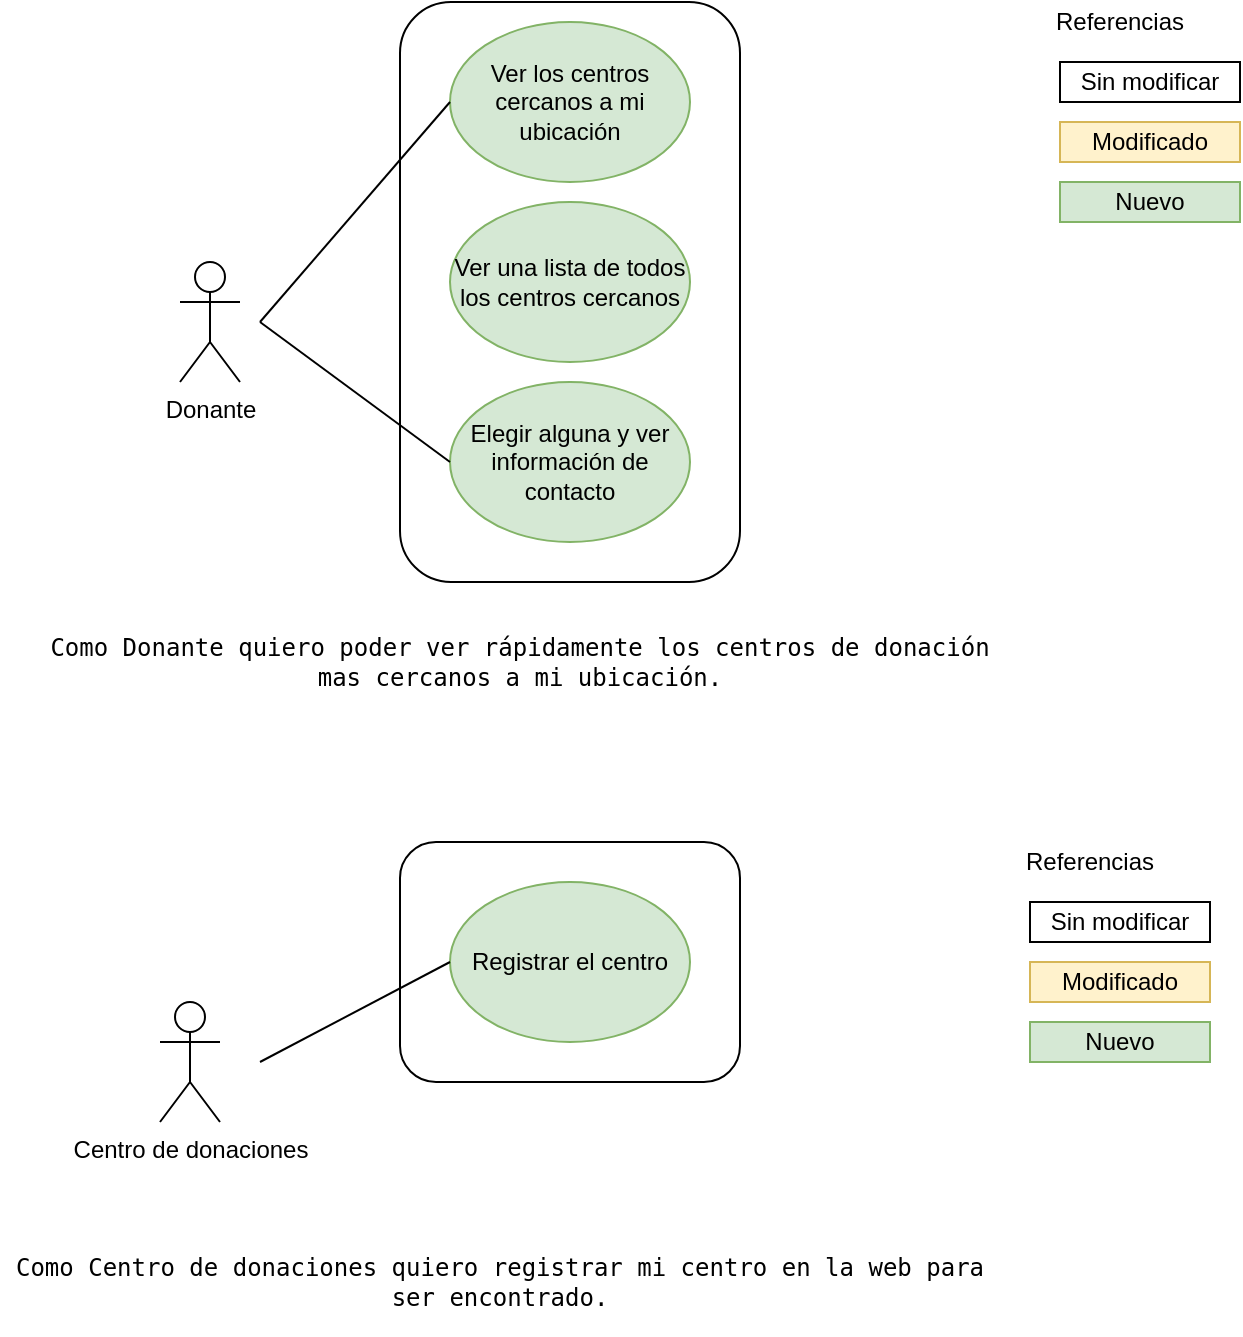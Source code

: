 <mxfile version="13.6.6"><diagram id="XvY0q06TiR-3nZMmK5WU" name="Page-1"><mxGraphModel dx="1185" dy="658" grid="1" gridSize="10" guides="1" tooltips="1" connect="1" arrows="1" fold="1" page="1" pageScale="1" pageWidth="827" pageHeight="1169" math="0" shadow="0"><root><mxCell id="0"/><mxCell id="1" parent="0"/><mxCell id="z7qrARZtTIQGmsTzKQOB-1" value="Donante" style="shape=umlActor;verticalLabelPosition=bottom;verticalAlign=top;html=1;outlineConnect=0;" vertex="1" parent="1"><mxGeometry x="120" y="140" width="30" height="60" as="geometry"/></mxCell><mxCell id="z7qrARZtTIQGmsTzKQOB-2" value="Centro de donaciones" style="shape=umlActor;verticalLabelPosition=bottom;verticalAlign=top;html=1;outlineConnect=0;" vertex="1" parent="1"><mxGeometry x="110" y="510" width="30" height="60" as="geometry"/></mxCell><mxCell id="z7qrARZtTIQGmsTzKQOB-3" value="" style="rounded=1;whiteSpace=wrap;html=1;" vertex="1" parent="1"><mxGeometry x="230" y="10" width="170" height="290" as="geometry"/></mxCell><mxCell id="z7qrARZtTIQGmsTzKQOB-4" value="&lt;p&gt;&lt;code&gt;Como Donante quiero poder ver rápidamente los centros de donación mas cercanos a mi ubicación.&lt;/code&gt;&lt;/p&gt;" style="text;html=1;strokeColor=none;fillColor=none;align=center;verticalAlign=middle;whiteSpace=wrap;rounded=0;" vertex="1" parent="1"><mxGeometry x="40" y="320" width="500" height="40" as="geometry"/></mxCell><mxCell id="z7qrARZtTIQGmsTzKQOB-5" value="Ver los centros cercanos a mi ubicación" style="ellipse;whiteSpace=wrap;html=1;fillColor=#d5e8d4;strokeColor=#82b366;" vertex="1" parent="1"><mxGeometry x="255" y="20" width="120" height="80" as="geometry"/></mxCell><mxCell id="z7qrARZtTIQGmsTzKQOB-6" value="Elegir alguna y ver información de contacto" style="ellipse;whiteSpace=wrap;html=1;fillColor=#d5e8d4;strokeColor=#82b366;" vertex="1" parent="1"><mxGeometry x="255" y="200" width="120" height="80" as="geometry"/></mxCell><mxCell id="z7qrARZtTIQGmsTzKQOB-10" value="" style="endArrow=none;html=1;entryX=0;entryY=0.5;entryDx=0;entryDy=0;" edge="1" parent="1" target="z7qrARZtTIQGmsTzKQOB-6"><mxGeometry width="50" height="50" relative="1" as="geometry"><mxPoint x="160" y="170" as="sourcePoint"/><mxPoint x="220" y="140" as="targetPoint"/></mxGeometry></mxCell><mxCell id="z7qrARZtTIQGmsTzKQOB-11" value="" style="endArrow=none;html=1;entryX=0;entryY=0.5;entryDx=0;entryDy=0;" edge="1" parent="1" target="z7qrARZtTIQGmsTzKQOB-5"><mxGeometry width="50" height="50" relative="1" as="geometry"><mxPoint x="160" y="170" as="sourcePoint"/><mxPoint x="210" y="110" as="targetPoint"/></mxGeometry></mxCell><mxCell id="z7qrARZtTIQGmsTzKQOB-15" value="Sin modificar" style="rounded=0;whiteSpace=wrap;html=1;" vertex="1" parent="1"><mxGeometry x="560" y="40" width="90" height="20" as="geometry"/></mxCell><mxCell id="z7qrARZtTIQGmsTzKQOB-18" value="Referencias" style="text;html=1;strokeColor=none;fillColor=none;align=center;verticalAlign=middle;whiteSpace=wrap;rounded=0;" vertex="1" parent="1"><mxGeometry x="570" y="10" width="40" height="20" as="geometry"/></mxCell><mxCell id="z7qrARZtTIQGmsTzKQOB-19" value="Modificado" style="rounded=0;whiteSpace=wrap;html=1;fillColor=#fff2cc;strokeColor=#d6b656;" vertex="1" parent="1"><mxGeometry x="560" y="70" width="90" height="20" as="geometry"/></mxCell><mxCell id="z7qrARZtTIQGmsTzKQOB-20" value="Nuevo" style="rounded=0;whiteSpace=wrap;html=1;fillColor=#d5e8d4;strokeColor=#82b366;" vertex="1" parent="1"><mxGeometry x="560" y="100" width="90" height="20" as="geometry"/></mxCell><mxCell id="z7qrARZtTIQGmsTzKQOB-21" value="" style="rounded=1;whiteSpace=wrap;html=1;" vertex="1" parent="1"><mxGeometry x="230" y="430" width="170" height="120" as="geometry"/></mxCell><mxCell id="z7qrARZtTIQGmsTzKQOB-22" value="Registrar el centro" style="ellipse;whiteSpace=wrap;html=1;fillColor=#d5e8d4;strokeColor=#82b366;" vertex="1" parent="1"><mxGeometry x="255" y="450" width="120" height="80" as="geometry"/></mxCell><mxCell id="z7qrARZtTIQGmsTzKQOB-25" value="" style="endArrow=none;html=1;entryX=0;entryY=0.5;entryDx=0;entryDy=0;" edge="1" target="z7qrARZtTIQGmsTzKQOB-22" parent="1"><mxGeometry width="50" height="50" relative="1" as="geometry"><mxPoint x="160" y="540" as="sourcePoint"/><mxPoint x="210" y="480" as="targetPoint"/></mxGeometry></mxCell><mxCell id="z7qrARZtTIQGmsTzKQOB-26" value="&lt;p&gt;&lt;code&gt;Como Centro de donaciones quiero registrar mi centro en la web para ser encontrado.&lt;/code&gt;&lt;/p&gt;" style="text;html=1;strokeColor=none;fillColor=none;align=center;verticalAlign=middle;whiteSpace=wrap;rounded=0;" vertex="1" parent="1"><mxGeometry x="30" y="630" width="500" height="40" as="geometry"/></mxCell><mxCell id="z7qrARZtTIQGmsTzKQOB-27" value="Ver una lista de todos los centros cercanos" style="ellipse;whiteSpace=wrap;html=1;fillColor=#d5e8d4;strokeColor=#82b366;" vertex="1" parent="1"><mxGeometry x="255" y="110" width="120" height="80" as="geometry"/></mxCell><mxCell id="z7qrARZtTIQGmsTzKQOB-29" value="Sin modificar" style="rounded=0;whiteSpace=wrap;html=1;" vertex="1" parent="1"><mxGeometry x="545" y="460" width="90" height="20" as="geometry"/></mxCell><mxCell id="z7qrARZtTIQGmsTzKQOB-30" value="Referencias" style="text;html=1;strokeColor=none;fillColor=none;align=center;verticalAlign=middle;whiteSpace=wrap;rounded=0;" vertex="1" parent="1"><mxGeometry x="555" y="430" width="40" height="20" as="geometry"/></mxCell><mxCell id="z7qrARZtTIQGmsTzKQOB-31" value="Modificado" style="rounded=0;whiteSpace=wrap;html=1;fillColor=#fff2cc;strokeColor=#d6b656;" vertex="1" parent="1"><mxGeometry x="545" y="490" width="90" height="20" as="geometry"/></mxCell><mxCell id="z7qrARZtTIQGmsTzKQOB-32" value="Nuevo" style="rounded=0;whiteSpace=wrap;html=1;fillColor=#d5e8d4;strokeColor=#82b366;" vertex="1" parent="1"><mxGeometry x="545" y="520" width="90" height="20" as="geometry"/></mxCell></root></mxGraphModel></diagram></mxfile>